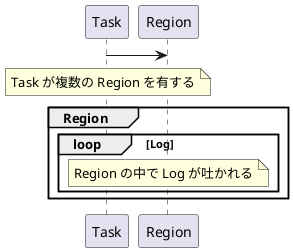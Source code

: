 @startuml
  Task -> Region
  note over Task
    Task が複数の Region を有する
  end note
  group Region
    loop Log
      note over Region
        Region の中で Log が吐かれる
      end note
    end
  end
@enduml